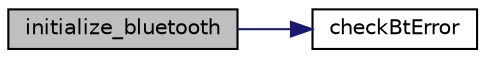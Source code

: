 digraph "initialize_bluetooth"
{
  edge [fontname="Helvetica",fontsize="10",labelfontname="Helvetica",labelfontsize="10"];
  node [fontname="Helvetica",fontsize="10",shape=record];
  rankdir="LR";
  Node5 [label="initialize_bluetooth",height=0.2,width=0.4,color="black", fillcolor="grey75", style="filled", fontcolor="black"];
  Node5 -> Node6 [color="midnightblue",fontsize="10",style="solid",fontname="Helvetica"];
  Node6 [label="checkBtError",height=0.2,width=0.4,color="black", fillcolor="white", style="filled",URL="$server__network_8c.html#a73fdcc51ef259d53e6843b158ba2646d",tooltip="Check the different type of error you can have for a given function. "];
}
